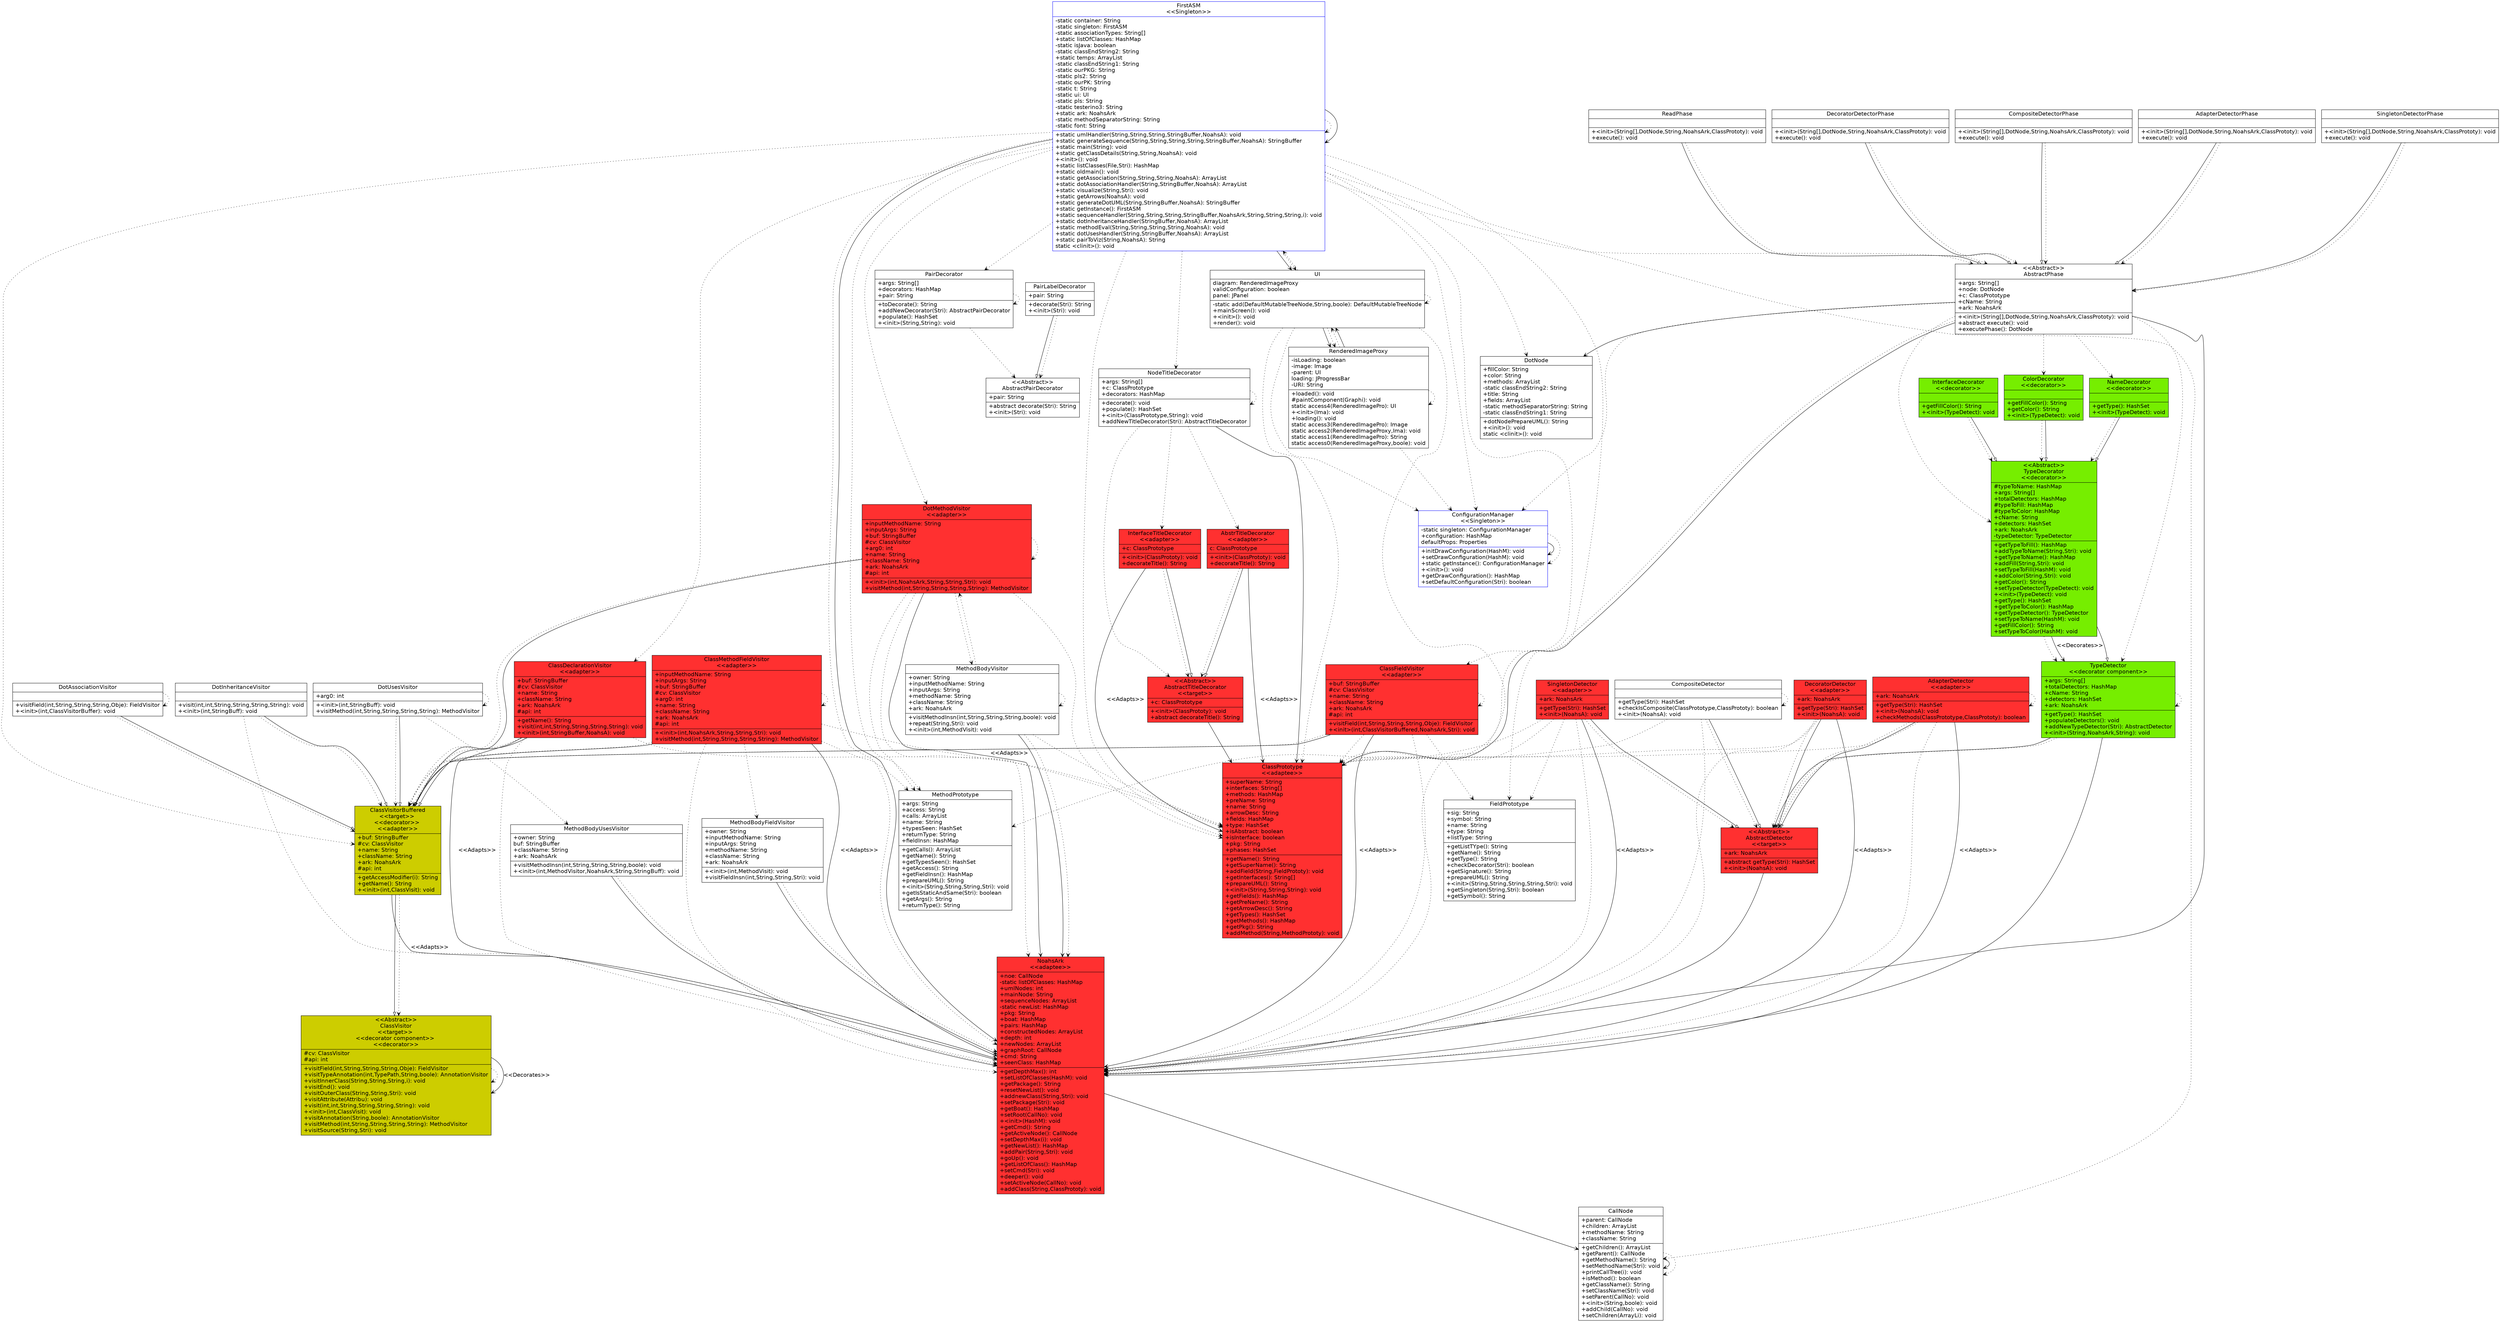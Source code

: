 digraph G{
	fontname = "Bitstream Vera Sans"
	fontsize = 16

node [
	fontname = "Bitstream Vera Sans"
	fontsize = 16

 shape = "record"
]
edge [
	fontname = "Bitstream Vera Sans"
	fontsize = 16
]
InterfaceTitleDecorator [ 
center=true
    label="{
InterfaceTitleDecorator\n\<\<adapter\>\>|+c: ClassPrototype \l | +\<init\>(ClassPrototy): void\l+decorateTitle(): String\l}"
color = black
style = filled 
 fillcolor = firebrick1
]
MethodPrototype [ 
center=true
    label="{
MethodPrototype|+args: String \l+access: String \l+calls: ArrayList \l+name: String \l+typesSeen: HashSet \l+returnType: String \l+fieldInsn: HashMap \l | +getCalls(): ArrayList\l+getName(): String\l+getTypesSeen(): HashSet\l+getAccess(): String\l+getFieldInsn(): HashMap\l+prepareUML(): String\l+\<init\>(String,String,String,Stri): void\l+getIsStaticAndSame(Stri): boolean\l+getArgs(): String\l+returnType(): String\l}"
color = black
style = filled 
 fillcolor = white
]
ClassMethodFieldVisitor [ 
center=true
    label="{
ClassMethodFieldVisitor\n\<\<adapter\>\>|+inputMethodName: String \l+inputArgs: String \l+buf: StringBuffer \l#cv: ClassVisitor \l+arg0: int \l+name: String \l+className: String \l+ark: NoahsArk \l#api: int \l | +\<init\>(int,NoahsArk,String,String,Stri): void\l+visitMethod(int,String,String,String,String): MethodVisitor\l}"
color = black
style = filled 
 fillcolor = firebrick1
]
MethodBodyUsesVisitor [ 
center=true
    label="{
MethodBodyUsesVisitor|+owner: String \lbuf: StringBuffer \l+className: String \l+ark: NoahsArk \l | +visitMethodInsn(int,String,String,String,boole): void\l+\<init\>(int,MethodVisitor,NoahsArk,String,StringBuff): void\l}"
color = black
style = filled 
 fillcolor = white
]
MethodBodyVisitor [ 
center=true
    label="{
MethodBodyVisitor|+owner: String \l+inputMethodName: String \l+inputArgs: String \l+methodName: String \l+className: String \l+ark: NoahsArk \l | +visitMethodInsn(int,String,String,String,boole): void\l+repeat(String,Stri): void\l+\<init\>(int,MethodVisit): void\l}"
color = black
style = filled 
 fillcolor = white
]
NoahsArk [ 
center=true
    label="{
NoahsArk\n\<\<adaptee\>\>|+noe: CallNode \l-static listOfClasses: HashMap \l+umlNodes: int \l+mainNode: String \l+sequenceNodes: ArrayList \l-static newList: HashMap \l+pkg: String \l+boat: HashMap \l+pairs: HashMap \l+constructedNodes: ArrayList \l+depth: int \l+newNodes: ArrayList \l+graphRoot: CallNode \l+cmd: String \l+seenClass: HashMap \l | +getDepthMax(): int\l+setListOfClasses(HashM): void\l+getPackage(): String\l+resetNewList(): void\l+addnewClass(String,Stri): void\l+setPackage(Stri): void\l+getBoat(): HashMap\l+setRoot(CallNo): void\l+\<init\>(HashM): void\l+getCmd(): String\l+getActiveNode(): CallNode\l+setDepthMax(i): void\l+getNewList(): HashMap\l+addPair(String,Stri): void\l+goUp(): void\l+getListOfClass(): HashMap\l+setCmd(Stri): void\l+deeper(): void\l+setActiveNode(CallNo): void\l+addClass(String,ClassPrototy): void\l}"
color = black
style = filled 
 fillcolor = firebrick1
]
ClassVisitor [ 
center=true
    label="{\<\<Abstract\>\>\n
ClassVisitor\n\<\<target\>\> \n\<\<decorator component\>\> \n\<\<decorator\>\>|#cv: ClassVisitor \l#api: int \l | +visitField(int,String,String,String,Obje): FieldVisitor\l+visitTypeAnnotation(int,TypePath,String,boole): AnnotationVisitor\l+visitInnerClass(String,String,String,i): void\l+visitEnd(): void\l+visitOuterClass(String,String,Stri): void\l+visitAttribute(Attribu): void\l+visit(int,int,String,String,String,String): void\l+\<init\>(int,ClassVisit): void\l+visitAnnotation(String,boole): AnnotationVisitor\l+visitMethod(int,String,String,String,String): MethodVisitor\l+visitSource(String,Stri): void\l}"
color = black
style = filled 
 fillcolor = yellow3
]
ClassDeclarationVisitor [ 
center=true
    label="{
ClassDeclarationVisitor\n\<\<adapter\>\>|+buf: StringBuffer \l#cv: ClassVisitor \l+name: String \l+className: String \l+ark: NoahsArk \l#api: int \l | +getName(): String\l+visit(int,int,String,String,String,String): void\l+\<init\>(int,StringBuffer,NoahsA): void\l}"
color = black
style = filled 
 fillcolor = firebrick1
]
FieldPrototype [ 
center=true
    label="{
FieldPrototype|+sig: String \l+symbol: String \l+name: String \l+type: String \l+listType: String \l | +getListTYpe(): String\l+getName(): String\l+getType(): String\l+checkDecorator(Stri): boolean\l+getSignature(): String\l+prepareUML(): String\l+\<init\>(String,String,String,String,Stri): void\l+getSingleton(String,Stri): boolean\l+getSymbol(): String\l}"
color = black
style = filled 
 fillcolor = white
]
NodeTitleDecorator [ 
center=true
    label="{
NodeTitleDecorator|+args: String[] \l+c: ClassPrototype \l+decorators: HashMap \l | +decorate(): void\l+populate(): HashSet\l+\<init\>(ClassPrototype,String): void\l+addNewTitleDecorator(Stri): AbstractTitleDecorator\l}"
color = black
style = filled 
 fillcolor = white
]
DotUsesVisitor [ 
center=true
    label="{
DotUsesVisitor|+arg0: int \l | +\<init\>(int,StringBuff): void\l+visitMethod(int,String,String,String,String): MethodVisitor\l}"
color = black
style = filled 
 fillcolor = white
]
PairDecorator [ 
center=true
    label="{
PairDecorator|+args: String[] \l+decorators: HashMap \l+pair: String \l | +toDecorate(): String\l+addNewDecorator(Stri): AbstractPairDecorator\l+populate(): HashSet\l+\<init\>(String,String): void\l}"
color = black
style = filled 
 fillcolor = white
]
AbstractTitleDecorator [ 
center=true
    label="{\<\<Abstract\>\>\n
AbstractTitleDecorator\n\<\<target\>\>|+c: ClassPrototype \l | +\<init\>(ClassPrototy): void\l+abstract decorateTitle(): String\l}"
color = black
style = filled 
 fillcolor = firebrick1
]
NameDecorator [ 
center=true
    label="{
NameDecorator\n\<\<decorator\>\>| | +getType(): HashSet\l+\<init\>(TypeDetect): void\l}"
color = black
style = filled 
 fillcolor = chartreuse2
]
DotNode [ 
center=true
    label="{
DotNode|+fillColor: String \l+color: String \l+methods: ArrayList \l-static classEndString2: String \l+title: String \l+fields: ArrayList \l-static methodSeparatorString: String \l-static classEndString1: String \l | +dotNodePrepareUML(): String\l+\<init\>(): void\lstatic \<clinit\>(): void\l}"
color = black
style = filled 
 fillcolor = white
]
SingletonDetectorPhase [ 
center=true
    label="{
SingletonDetectorPhase| | +\<init\>(String[],DotNode,String,NoahsArk,ClassPrototy): void\l+execute(): void\l}"
color = black
style = filled 
 fillcolor = white
]
ClassFieldVisitor [ 
center=true
    label="{
ClassFieldVisitor\n\<\<adapter\>\>|+buf: StringBuffer \l#cv: ClassVisitor \l+name: String \l+className: String \l+ark: NoahsArk \l#api: int \l | +visitField(int,String,String,String,Obje): FieldVisitor\l+\<init\>(int,ClassVisitorBuffered,NoahsArk,Stri): void\l}"
color = black
style = filled 
 fillcolor = firebrick1
]
UI [ 
center=true
    label="{
UI|diagram: RenderedImageProxy \lvalidConfiguration: boolean \lpanel: JPanel \l | -static add(DefaultMutableTreeNode,String,boole): DefaultMutableTreeNode\l+mainScreen(): void\l+\<init\>(): void\l+render(): void\l}"
color = black
style = filled 
 fillcolor = white
]
FirstASM [ 
center=true
    label="{
FirstASM\n\<\<Singleton\>\>|-static container: String \l-static singleton: FirstASM \l-static associationTypes: String[] \l+static listOfClasses: HashMap \l-static isJava: boolean \l-static classEndString2: String \l+static temps: ArrayList \l-static classEndString1: String \l-static ourPKG: String \l-static pls2: String \l-static ourPK: String \l-static t: String \l-static ui: UI \l-static pls: String \l-static testerino3: String \l+static ark: NoahsArk \l-static methodSeparatorString: String \l-static font: String \l | +static umlHandler(String,String,String,StringBuffer,NoahsA): void\l+static generateSequence(String,String,String,String,StringBuffer,NoahsA): StringBuffer\l+static main(String): void\l+static getClassDetails(String,String,NoahsA): void\l+\<init\>(): void\l+static listClasses(File,Stri): HashMap\l+static oldmain(): void\l+static getAssociation(String,String,String,NoahsA): ArrayList\l+static dotAssociationHandler(String,StringBuffer,NoahsA): ArrayList\l+static visualize(String,Stri): void\l+static getArrows(NoahsA): void\l+static generateDotUML(String,StringBuffer,NoahsA): StringBuffer\l+static getInstance(): FirstASM\l+static sequenceHandler(String,String,String,StringBuffer,NoahsArk,String,String,String,i): void\l+static dotInheritanceHandler(StringBuffer,NoahsA): ArrayList\l+static methodEval(String,String,String,String,NoahsA): void\l+static dotUsesHandler(String,StringBuffer,NoahsA): ArrayList\l+static pairToViz(String,NoahsA): String\lstatic \<clinit\>(): void\l}"
color = blue
style = filled 
 fillcolor = white
]
TypeDetector [ 
center=true
    label="{
TypeDetector\n\<\<decorator component\>\>|+args: String[] \l+totalDetectors: HashMap \l+cName: String \l+detectors: HashSet \l+ark: NoahsArk \l | +getType(): HashSet\l+populateDetectors(): void\l+addNewTypeDetector(Stri): AbstractDetector\l+\<init\>(String,NoahsArk,String): void\l}"
color = black
style = filled 
 fillcolor = chartreuse2
]
PairLabelDecorator [ 
center=true
    label="{
PairLabelDecorator|+pair: String \l | +decorate(Stri): String\l+\<init\>(Stri): void\l}"
color = black
style = filled 
 fillcolor = white
]
ConfigurationManager [ 
center=true
    label="{
ConfigurationManager\n\<\<Singleton\>\>|-static singleton: ConfigurationManager \l+configuration: HashMap \ldefaultProps: Properties \l | +initDrawConfiguration(HashM): void\l+setDrawConfiguration(HashM): void\l+static getInstance(): ConfigurationManager\l+\<init\>(): void\l+getDrawConfiguration(): HashMap\l+setDefaultConfiguration(Stri): boolean\l}"
color = blue
style = filled 
 fillcolor = white
]
ReadPhase [ 
center=true
    label="{
ReadPhase| | +\<init\>(String[],DotNode,String,NoahsArk,ClassPrototy): void\l+execute(): void\l}"
color = black
style = filled 
 fillcolor = white
]
DecoratorDetectorPhase [ 
center=true
    label="{
DecoratorDetectorPhase| | +\<init\>(String[],DotNode,String,NoahsArk,ClassPrototy): void\l+execute(): void\l}"
color = black
style = filled 
 fillcolor = white
]
DecoratorDetector [ 
center=true
    label="{
DecoratorDetector\n\<\<adapter\>\>|+ark: NoahsArk \l | +getType(Stri): HashSet\l+\<init\>(NoahsA): void\l}"
color = black
style = filled 
 fillcolor = firebrick1
]
AbstractDetector [ 
center=true
    label="{\<\<Abstract\>\>\n
AbstractDetector\n\<\<target\>\>|+ark: NoahsArk \l | +abstract getType(Stri): HashSet\l+\<init\>(NoahsA): void\l}"
color = black
style = filled 
 fillcolor = firebrick1
]
CompositeDetector [ 
center=true
    label="{
CompositeDetector| | +getType(Stri): HashSet\l+checkIsComposite(ClassPrototype,ClassPrototy): boolean\l+\<init\>(NoahsA): void\l}"
color = black
style = filled 
 fillcolor = white
]
ClassVisitorBuffered [ 
center=true
    label="{
ClassVisitorBuffered\n\<\<target\>\> \n\<\<decorator\>\> \n\<\<adapter\>\>|+buf: StringBuffer \l#cv: ClassVisitor \l+name: String \l+className: String \l+ark: NoahsArk \l#api: int \l | +getAccessModifier(i): String\l+getName(): String\l+\<init\>(int,ClassVisit): void\l}"
color = black
style = filled 
 fillcolor = yellow3
]
DotMethodVisitor [ 
center=true
    label="{
DotMethodVisitor\n\<\<adapter\>\>|+inputMethodName: String \l+inputArgs: String \l+buf: StringBuffer \l#cv: ClassVisitor \l+arg0: int \l+name: String \l+className: String \l+ark: NoahsArk \l#api: int \l | +\<init\>(int,NoahsArk,String,String,Stri): void\l+visitMethod(int,String,String,String,String): MethodVisitor\l}"
color = black
style = filled 
 fillcolor = firebrick1
]
AbstrTitleDecorator [ 
center=true
    label="{
AbstrTitleDecorator\n\<\<adapter\>\>|c: ClassPrototype \l | +\<init\>(ClassPrototy): void\l+decorateTitle(): String\l}"
color = black
style = filled 
 fillcolor = firebrick1
]
CompositeDetectorPhase [ 
center=true
    label="{
CompositeDetectorPhase| | +\<init\>(String[],DotNode,String,NoahsArk,ClassPrototy): void\l+execute(): void\l}"
color = black
style = filled 
 fillcolor = white
]
TypeDecorator [ 
center=true
    label="{\<\<Abstract\>\>\n
TypeDecorator\n\<\<decorator\>\>|#typeToName: HashMap \l+args: String[] \l+totalDetectors: HashMap \l#typeToFill: HashMap \l#typeToColor: HashMap \l+cName: String \l+detectors: HashSet \l+ark: NoahsArk \l-typeDetector: TypeDetector \l | +getTypeToFill(): HashMap\l+addTypeToName(String,Stri): void\l+getTypeToName(): HashMap\l+addFill(String,Stri): void\l+setTypeToFill(HashM): void\l+addColor(String,Stri): void\l+getColor(): String\l+setTypeDetector(TypeDetect): void\l+\<init\>(TypeDetect): void\l+getType(): HashSet\l+getTypeToColor(): HashMap\l+getTypeDetector(): TypeDetector\l+setTypeToName(HashM): void\l+getFillColor(): String\l+setTypeToColor(HashM): void\l}"
color = black
style = filled 
 fillcolor = chartreuse2
]
SingletonDetector [ 
center=true
    label="{
SingletonDetector\n\<\<adapter\>\>|+ark: NoahsArk \l | +getType(Stri): HashSet\l+\<init\>(NoahsA): void\l}"
color = black
style = filled 
 fillcolor = firebrick1
]
CallNode [ 
center=true
    label="{
CallNode|+parent: CallNode \l+children: ArrayList \l+methodName: String \l+className: String \l | +getChildren(): ArrayList\l+getParent(): CallNode\l+getMethodName(): String\l+setMethodName(Stri): void\l+printCallTree(i): void\l+isMethod(): boolean\l+getClassName(): String\l+setClassName(Stri): void\l+setParent(CallNo): void\l+\<init\>(String,boole): void\l+addChild(CallNo): void\l+setChildren(ArrayLi): void\l}"
color = black
style = filled 
 fillcolor = white
]
ColorDecorator [ 
center=true
    label="{
ColorDecorator\n\<\<decorator\>\>| | +getFillColor(): String\l+getColor(): String\l+\<init\>(TypeDetect): void\l}"
color = black
style = filled 
 fillcolor = chartreuse2
]
RenderedImageProxy [ 
center=true
    label="{
RenderedImageProxy|-isLoading: boolean \l-image: Image \l-parent: UI \lloading: JProgressBar \l-URI: String \l | +loaded(): void\l#paintComponent(Graphi): void\lstatic access4(RenderedImagePro): UI\l+\<init\>(Ima): void\l+loading(): void\lstatic access3(RenderedImagePro): Image\lstatic access2(RenderedImageProxy,Ima): void\lstatic access1(RenderedImagePro): String\lstatic access0(RenderedImageProxy,boole): void\l}"
color = black
style = filled 
 fillcolor = white
]
AbstractPhase [ 
center=true
    label="{\<\<Abstract\>\>\n
AbstractPhase|+args: String[] \l+node: DotNode \l+c: ClassPrototype \l+cName: String \l+ark: NoahsArk \l | +\<init\>(String[],DotNode,String,NoahsArk,ClassPrototy): void\l+abstract execute(): void\l+executePhase(): DotNode\l}"
color = black
style = filled 
 fillcolor = white
]
MethodBodyFieldVisitor [ 
center=true
    label="{
MethodBodyFieldVisitor|+owner: String \l+inputMethodName: String \l+inputArgs: String \l+methodName: String \l+className: String \l+ark: NoahsArk \l | +\<init\>(int,MethodVisit): void\l+visitFieldInsn(int,String,String,Stri): void\l}"
color = black
style = filled 
 fillcolor = white
]
AdapterDetector [ 
center=true
    label="{
AdapterDetector\n\<\<adapter\>\>|+ark: NoahsArk \l | +getType(Stri): HashSet\l+\<init\>(NoahsA): void\l+checkMethods(ClassPrototype,ClassPrototy): boolean\l}"
color = black
style = filled 
 fillcolor = firebrick1
]
ClassPrototype [ 
center=true
    label="{
ClassPrototype\n\<\<adaptee\>\>|+superName: String \l+interfaces: String[] \l+methods: HashMap \l+preName: String \l+name: String \l+arrowDesc: String \l+fields: HashMap \l+type: HashSet \l+isAbstract: boolean \l+isInterface: boolean \l+pkg: String \l+phases: HashSet \l | +getName(): String\l+getSuperName(): String\l+addField(String,FieldPrototy): void\l+getInterfaces(): String[]\l+prepareUML(): String\l+\<init\>(String,String,String): void\l+getFields(): HashMap\l+getPreName(): String\l+getArrowDesc(): String\l+getTypes(): HashSet\l+getMethods(): HashMap\l+getPkg(): String\l+addMethod(String,MethodPrototy): void\l}"
color = black
style = filled 
 fillcolor = firebrick1
]
DotInheritanceVisitor [ 
center=true
    label="{
DotInheritanceVisitor| | +visit(int,int,String,String,String,String): void\l+\<init\>(int,StringBuff): void\l}"
color = black
style = filled 
 fillcolor = white
]
DotAssociationVisitor [ 
center=true
    label="{
DotAssociationVisitor| | +visitField(int,String,String,String,Obje): FieldVisitor\l+\<init\>(int,ClassVisitorBuffer): void\l}"
color = black
style = filled 
 fillcolor = white
]
AdapterDetectorPhase [ 
center=true
    label="{
AdapterDetectorPhase| | +\<init\>(String[],DotNode,String,NoahsArk,ClassPrototy): void\l+execute(): void\l}"
color = black
style = filled 
 fillcolor = white
]
InterfaceDecorator [ 
center=true
    label="{
InterfaceDecorator\n\<\<decorator\>\>| | +getFillColor(): String\l+\<init\>(TypeDetect): void\l}"
color = black
style = filled 
 fillcolor = chartreuse2
]
AbstractPairDecorator [ 
center=true
    label="{\<\<Abstract\>\>\n
AbstractPairDecorator|+pair: String \l | +abstract decorate(Stri): String\l+\<init\>(Stri): void\l}"
color = black
style = filled 
 fillcolor = white
]
InterfaceTitleDecorator -> AbstractTitleDecorator[arrowhead = vee, style = dotted]
InterfaceTitleDecorator -> ClassPrototype [arrowhead = vee,label="\<\<Adapts\>\>"]
InterfaceTitleDecorator -> AbstractTitleDecorator [arrowhead = onormal]
ClassMethodFieldVisitor -> MethodBodyFieldVisitor[arrowhead = vee, style = dotted]
ClassMethodFieldVisitor -> ClassPrototype[arrowhead = vee, style = dotted]
ClassMethodFieldVisitor -> NoahsArk [arrowhead = vee,label="\<\<Adapts\>\>"]
ClassMethodFieldVisitor -> ClassVisitorBuffered[arrowhead = vee, style = dotted]
ClassMethodFieldVisitor -> ClassMethodFieldVisitor[arrowhead = vee, style = dotted]
ClassMethodFieldVisitor -> MethodPrototype[arrowhead = vee, style = dotted]
ClassMethodFieldVisitor -> ClassVisitorBuffered [arrowhead = onormal]
ClassMethodFieldVisitor -> NoahsArk[arrowhead = vee, style = dotted]
MethodBodyVisitor -> ClassPrototype[arrowhead = vee, style = dotted]
MethodBodyVisitor -> NoahsArk[arrowhead = vee]
MethodBodyVisitor -> DotMethodVisitor[arrowhead = vee, style = dotted]
MethodBodyVisitor -> MethodBodyVisitor[arrowhead = vee, style = dotted]
MethodBodyVisitor -> NoahsArk[arrowhead = vee, style = dotted]
MethodBodyUsesVisitor -> NoahsArk[arrowhead = vee]
MethodBodyUsesVisitor -> NoahsArk[arrowhead = vee, style = dotted]
ClassVisitor -> ClassVisitor[arrowhead = vee, style = dotted]
ClassVisitor -> ClassVisitor [arrowhead = vee,label="\<\<Decorates\>\>"]
NoahsArk -> CallNode[arrowhead = vee]
ClassDeclarationVisitor -> ClassPrototype[arrowhead = vee, style = dotted]
ClassDeclarationVisitor -> NoahsArk [arrowhead = vee,label="\<\<Adapts\>\>"]
ClassDeclarationVisitor -> ClassVisitorBuffered[arrowhead = vee, style = dotted]
ClassDeclarationVisitor -> ClassVisitorBuffered [arrowhead = onormal]
ClassDeclarationVisitor -> NoahsArk[arrowhead = vee, style = dotted]
NodeTitleDecorator -> AbstractTitleDecorator[arrowhead = vee, style = dotted]
NodeTitleDecorator -> ClassPrototype[arrowhead = vee]
NodeTitleDecorator -> InterfaceTitleDecorator[arrowhead = vee, style = dotted]
NodeTitleDecorator -> AbstrTitleDecorator[arrowhead = vee, style = dotted]
NodeTitleDecorator -> NodeTitleDecorator[arrowhead = vee, style = dotted]
DotUsesVisitor -> MethodBodyUsesVisitor[arrowhead = vee, style = dotted]
DotUsesVisitor -> ClassVisitorBuffered[arrowhead = vee, style = dotted]
DotUsesVisitor -> DotUsesVisitor[arrowhead = vee, style = dotted]
DotUsesVisitor -> ClassVisitorBuffered [arrowhead = onormal]
PairDecorator -> AbstractPairDecorator[arrowhead = vee, style = dotted]
PairDecorator -> PairDecorator[arrowhead = vee, style = dotted]
AbstractTitleDecorator -> ClassPrototype[arrowhead = vee]
NameDecorator -> TypeDecorator[arrowhead = vee, style = dotted]
NameDecorator -> TypeDecorator [arrowhead = onormal]
SingletonDetectorPhase -> AbstractPhase [arrowhead = onormal]
SingletonDetectorPhase -> AbstractPhase[arrowhead = vee, style = dotted]
ClassFieldVisitor -> ClassPrototype[arrowhead = vee, style = dotted]
ClassFieldVisitor -> NoahsArk [arrowhead = vee,label="\<\<Adapts\>\>"]
ClassFieldVisitor -> ClassFieldVisitor[arrowhead = vee, style = dotted]
ClassFieldVisitor -> ClassVisitorBuffered[arrowhead = vee, style = dotted]
ClassFieldVisitor -> ClassVisitorBuffered [arrowhead = onormal]
ClassFieldVisitor -> NoahsArk[arrowhead = vee, style = dotted]
ClassFieldVisitor -> FieldPrototype[arrowhead = vee, style = dotted]
UI -> FirstASM[arrowhead = vee, style = dotted]
UI -> ClassPrototype[arrowhead = vee, style = dotted]
UI -> UI[arrowhead = vee, style = dotted]
UI -> RenderedImageProxy[arrowhead = vee]
UI -> ConfigurationManager[arrowhead = vee, style = dotted]
UI -> RenderedImageProxy[arrowhead = vee, style = dotted]
UI -> NoahsArk[arrowhead = vee, style = dotted]
FirstASM -> FirstASM[arrowhead = vee, style = dotted]
FirstASM -> ClassFieldVisitor[arrowhead = vee, style = dotted]
FirstASM -> ClassVisitorBuffered[arrowhead = vee, style = dotted]
FirstASM -> ConfigurationManager[arrowhead = vee, style = dotted]
FirstASM -> DotNode[arrowhead = vee, style = dotted]
FirstASM -> MethodPrototype[arrowhead = vee, style = dotted]
FirstASM -> CallNode[arrowhead = vee, style = dotted]
FirstASM -> AbstractPhase[arrowhead = vee, style = dotted]
FirstASM -> NoahsArk[arrowhead = vee, style = dotted]
FirstASM -> FieldPrototype[arrowhead = vee, style = dotted]
FirstASM -> ClassPrototype[arrowhead = vee, style = dotted]
FirstASM -> NoahsArk[arrowhead = vee]
FirstASM -> UI[arrowhead = vee, style = dotted]
FirstASM -> UI[arrowhead = vee]
FirstASM -> DotMethodVisitor[arrowhead = vee, style = dotted]
FirstASM -> NodeTitleDecorator[arrowhead = vee, style = dotted]
FirstASM -> FirstASM[arrowhead = vee]
FirstASM -> ClassDeclarationVisitor[arrowhead = vee, style = dotted]
FirstASM -> PairDecorator[arrowhead = vee, style = dotted]
TypeDetector -> TypeDetector[arrowhead = vee, style = dotted]
TypeDetector -> NoahsArk[arrowhead = vee]
TypeDetector -> AbstractDetector[arrowhead = vee]
TypeDetector -> AbstractDetector[arrowhead = vee, style = dotted]
PairLabelDecorator -> AbstractPairDecorator [arrowhead = onormal]
PairLabelDecorator -> AbstractPairDecorator[arrowhead = vee, style = dotted]
ConfigurationManager -> ConfigurationManager[arrowhead = vee]
ConfigurationManager -> ConfigurationManager[arrowhead = vee, style = dotted]
ReadPhase -> AbstractPhase [arrowhead = onormal]
ReadPhase -> AbstractPhase[arrowhead = vee, style = dotted]
DecoratorDetectorPhase -> AbstractPhase [arrowhead = onormal]
DecoratorDetectorPhase -> AbstractPhase[arrowhead = vee, style = dotted]
DecoratorDetector -> ClassPrototype[arrowhead = vee, style = dotted]
DecoratorDetector -> NoahsArk [arrowhead = vee,label="\<\<Adapts\>\>"]
DecoratorDetector -> AbstractDetector[arrowhead = vee, style = dotted]
DecoratorDetector -> AbstractDetector [arrowhead = onormal]
DecoratorDetector -> NoahsArk[arrowhead = vee, style = dotted]
CompositeDetector -> ClassPrototype[arrowhead = vee, style = dotted]
CompositeDetector -> AbstractDetector[arrowhead = vee, style = dotted]
CompositeDetector -> AbstractDetector [arrowhead = onormal]
CompositeDetector -> CompositeDetector[arrowhead = vee, style = dotted]
CompositeDetector -> NoahsArk[arrowhead = vee, style = dotted]
AbstractDetector -> NoahsArk[arrowhead = vee]
ClassVisitorBuffered -> NoahsArk [arrowhead = vee,label="\<\<Adapts\>\>"]
ClassVisitorBuffered -> ClassVisitor [arrowhead = onormal]
ClassVisitorBuffered -> ClassVisitor[arrowhead = vee, style = dotted]
DotMethodVisitor -> ClassPrototype[arrowhead = vee, style = dotted]
DotMethodVisitor -> NoahsArk [arrowhead = vee,label="\<\<Adapts\>\>"]
DotMethodVisitor -> ClassVisitorBuffered[arrowhead = vee, style = dotted]
DotMethodVisitor -> DotMethodVisitor[arrowhead = vee, style = dotted]
DotMethodVisitor -> MethodBodyVisitor[arrowhead = vee, style = dotted]
DotMethodVisitor -> MethodPrototype[arrowhead = vee, style = dotted]
DotMethodVisitor -> ClassVisitorBuffered [arrowhead = onormal]
DotMethodVisitor -> NoahsArk[arrowhead = vee, style = dotted]
AbstrTitleDecorator -> AbstractTitleDecorator[arrowhead = vee, style = dotted]
AbstrTitleDecorator -> ClassPrototype [arrowhead = vee,label="\<\<Adapts\>\>"]
AbstrTitleDecorator -> AbstractTitleDecorator [arrowhead = onormal]
TypeDecorator -> TypeDetector[arrowhead = vee, style = dotted]
TypeDecorator -> TypeDetector [arrowhead = vee,label="\<\<Decorates\>\>"]
TypeDecorator -> TypeDetector [arrowhead = onormal]
CompositeDetectorPhase -> AbstractPhase [arrowhead = onormal]
CompositeDetectorPhase -> AbstractPhase[arrowhead = vee, style = dotted]
SingletonDetector -> ClassPrototype[arrowhead = vee, style = dotted]
SingletonDetector -> NoahsArk [arrowhead = vee,label="\<\<Adapts\>\>"]
SingletonDetector -> AbstractDetector[arrowhead = vee, style = dotted]
SingletonDetector -> AbstractDetector [arrowhead = onormal]
SingletonDetector -> MethodPrototype[arrowhead = vee, style = dotted]
SingletonDetector -> NoahsArk[arrowhead = vee, style = dotted]
SingletonDetector -> FieldPrototype[arrowhead = vee, style = dotted]
CallNode -> CallNode[arrowhead = vee]
CallNode -> CallNode[arrowhead = vee, style = dotted]
ColorDecorator -> TypeDecorator[arrowhead = vee, style = dotted]
ColorDecorator -> TypeDecorator [arrowhead = onormal]
RenderedImageProxy -> UI[arrowhead = vee, style = dotted]
RenderedImageProxy -> UI[arrowhead = vee]
RenderedImageProxy -> ConfigurationManager[arrowhead = vee, style = dotted]
RenderedImageProxy -> RenderedImageProxy[arrowhead = vee, style = dotted]
AbstractPhase -> TypeDetector[arrowhead = vee, style = dotted]
AbstractPhase -> ClassPrototype[arrowhead = vee, style = dotted]
AbstractPhase -> NoahsArk[arrowhead = vee]
AbstractPhase -> DotNode[arrowhead = vee]
AbstractPhase -> TypeDecorator[arrowhead = vee, style = dotted]
AbstractPhase -> ClassPrototype[arrowhead = vee]
AbstractPhase -> ConfigurationManager[arrowhead = vee, style = dotted]
AbstractPhase -> ColorDecorator[arrowhead = vee, style = dotted]
AbstractPhase -> NameDecorator[arrowhead = vee, style = dotted]
MethodBodyFieldVisitor -> NoahsArk[arrowhead = vee]
MethodBodyFieldVisitor -> NoahsArk[arrowhead = vee, style = dotted]
AdapterDetector -> ClassPrototype[arrowhead = vee, style = dotted]
AdapterDetector -> NoahsArk [arrowhead = vee,label="\<\<Adapts\>\>"]
AdapterDetector -> AdapterDetector[arrowhead = vee, style = dotted]
AdapterDetector -> AbstractDetector[arrowhead = vee, style = dotted]
AdapterDetector -> AbstractDetector [arrowhead = onormal]
AdapterDetector -> NoahsArk[arrowhead = vee, style = dotted]
DotInheritanceVisitor -> ClassVisitorBuffered[arrowhead = vee, style = dotted]
DotInheritanceVisitor -> ClassVisitorBuffered [arrowhead = onormal]
DotInheritanceVisitor -> NoahsArk[arrowhead = vee, style = dotted]
DotAssociationVisitor -> ClassVisitorBuffered[arrowhead = vee, style = dotted]
DotAssociationVisitor -> DotAssociationVisitor[arrowhead = vee, style = dotted]
DotAssociationVisitor -> ClassVisitorBuffered [arrowhead = onormal]
AdapterDetectorPhase -> AbstractPhase [arrowhead = onormal]
AdapterDetectorPhase -> AbstractPhase[arrowhead = vee, style = dotted]
InterfaceDecorator -> TypeDecorator[arrowhead = vee, style = dotted]
InterfaceDecorator -> TypeDecorator [arrowhead = onormal]


}